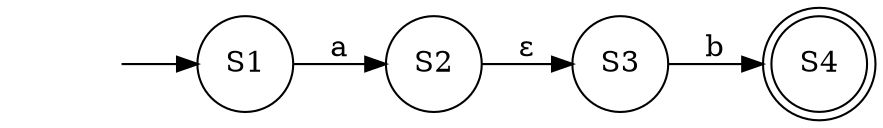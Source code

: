 digraph NFA {
	"" [shape=none]
	"" -> S1
	S1 [shape=circle]
	S1 -> S2 [label=a]
	S2 [shape=circle]
	S2 -> S3 [label="ε"]
	S3 [shape=circle]
	S3 -> S4 [label=b]
	S4 [shape=doublecircle]
	rankdir=LR
}
